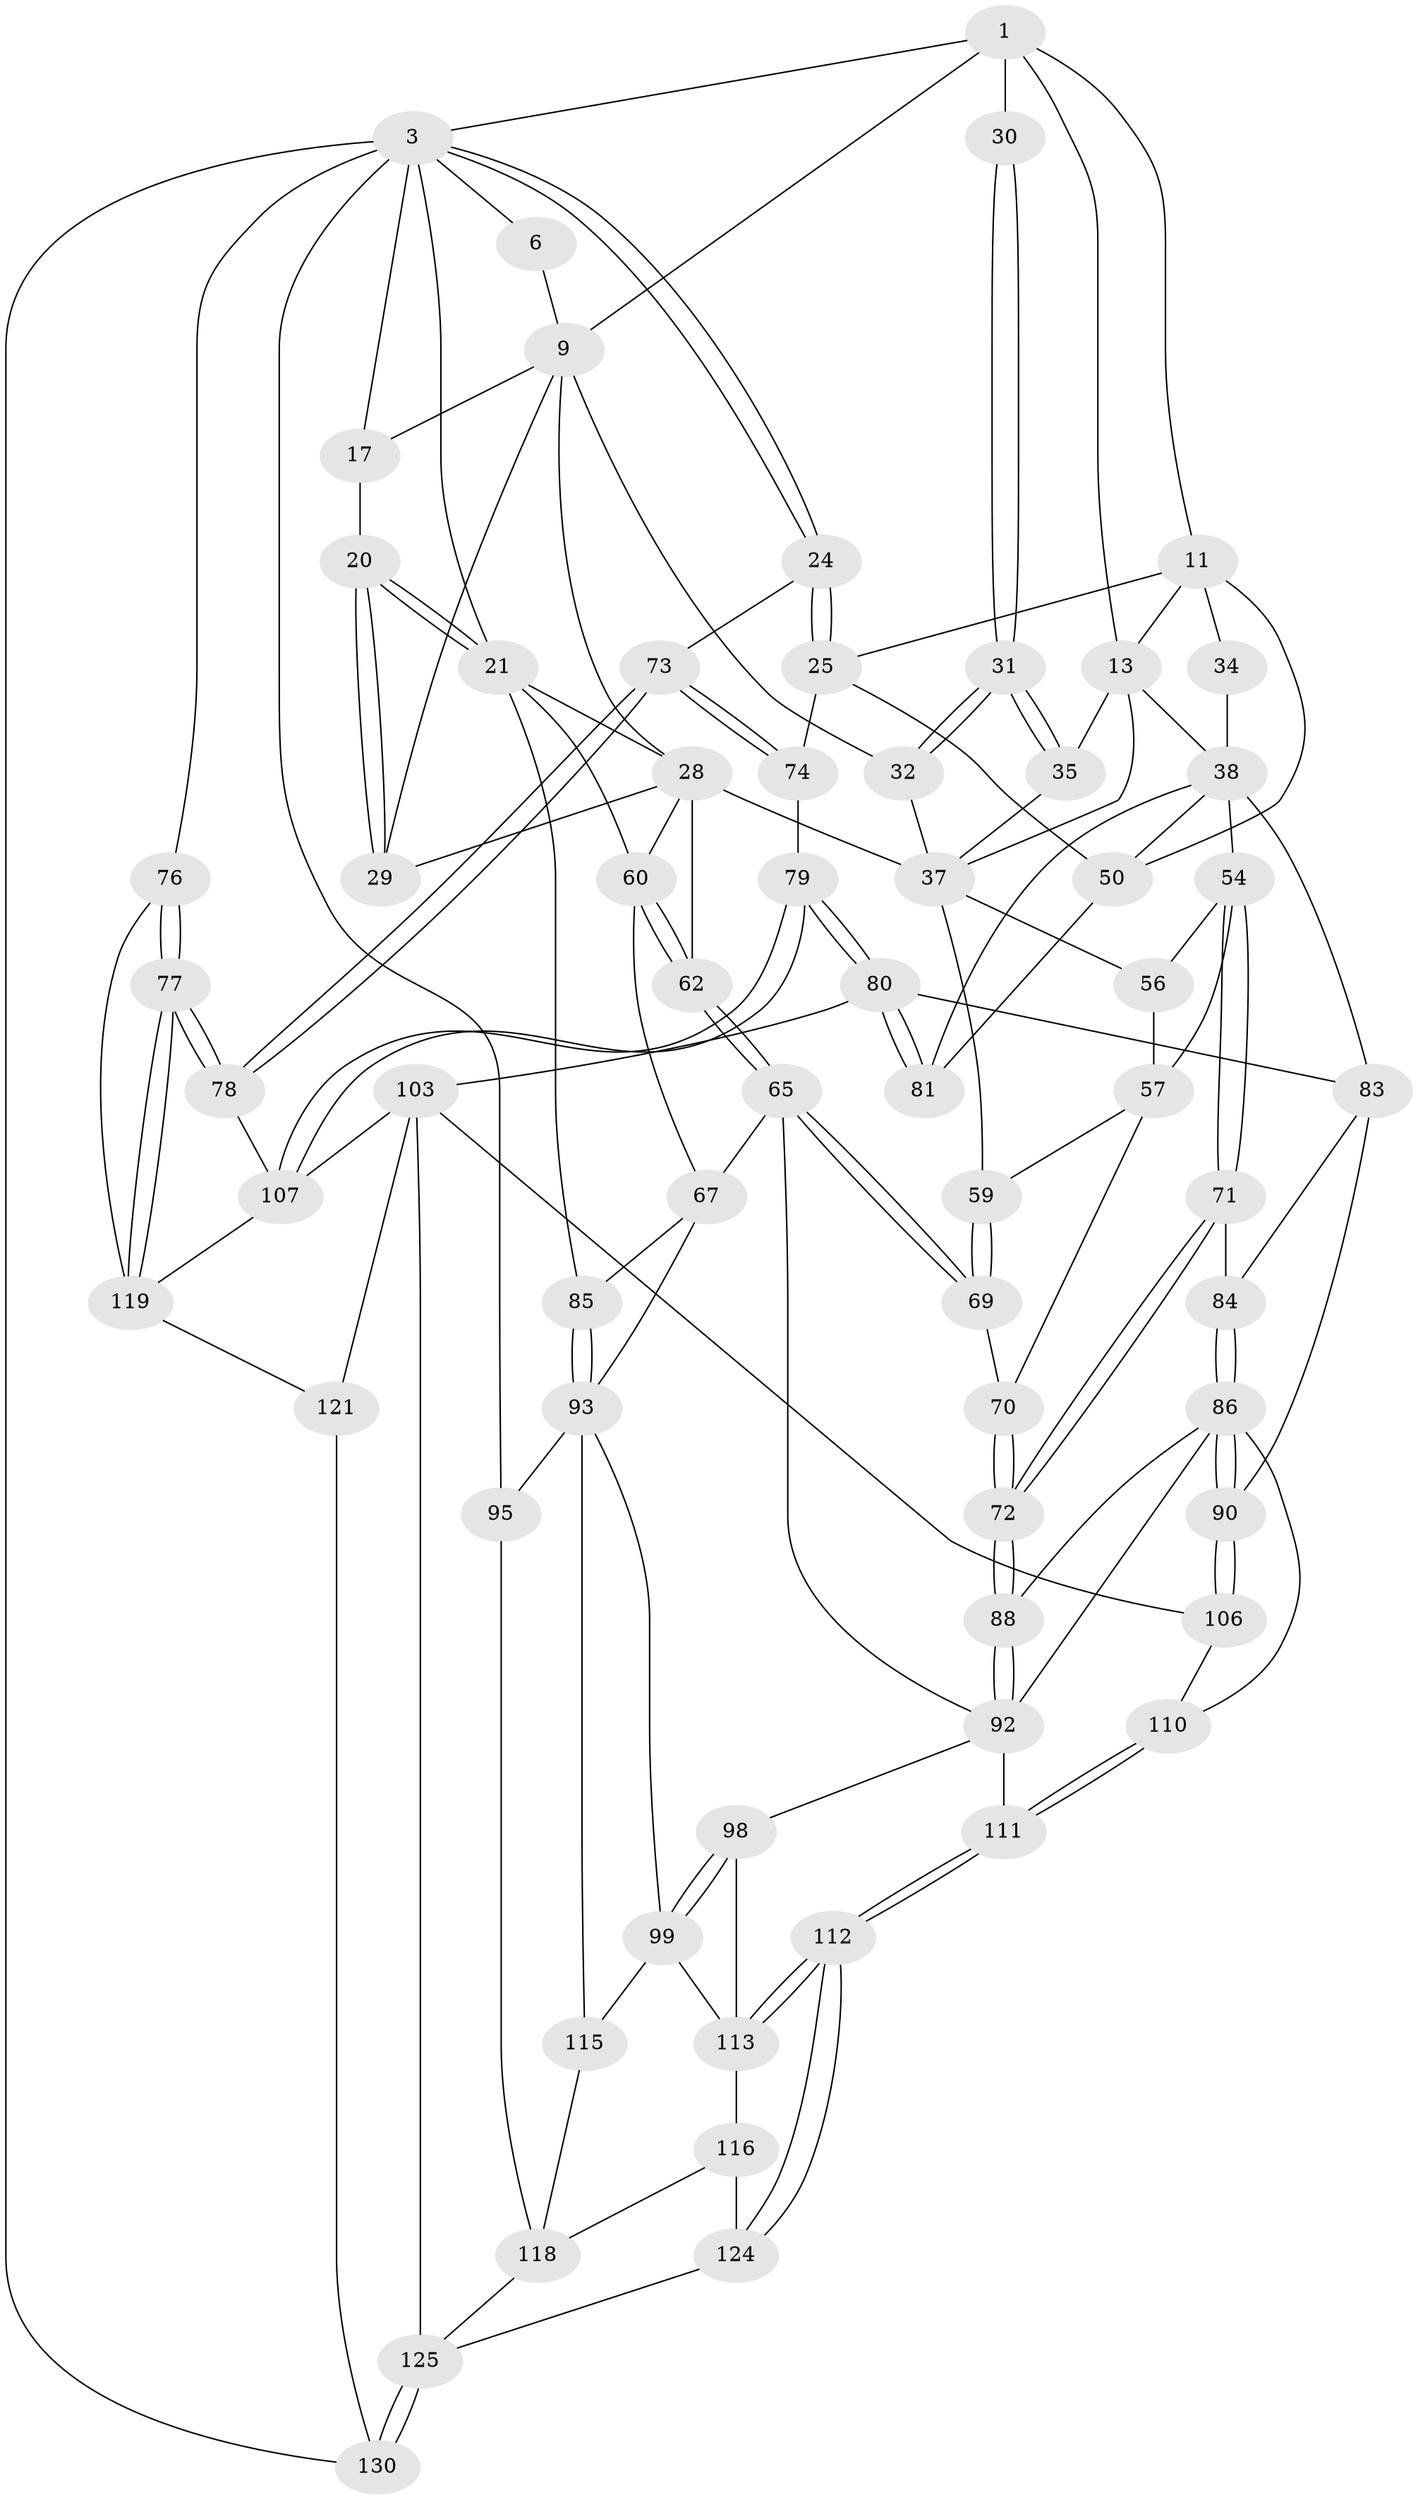 // original degree distribution, {3: 0.022388059701492536, 5: 0.4552238805970149, 6: 0.26119402985074625, 4: 0.26119402985074625}
// Generated by graph-tools (version 1.1) at 2025/16/03/09/25 04:16:59]
// undirected, 67 vertices, 157 edges
graph export_dot {
graph [start="1"]
  node [color=gray90,style=filled];
  1 [pos="+0.5029708000662156+0",super="+2+7"];
  3 [pos="+1+0",super="+4+75"];
  6 [pos="+0.31224393374587606+0"];
  9 [pos="+0.405242557531707+0.11035607203410375",super="+27+10"];
  11 [pos="+0.7674737074495808+0",super="+12+26"];
  13 [pos="+0.571768099439101+0.13355591976067485",super="+14+36"];
  17 [pos="+0.27677451489252247+0.11364507824887062",super="+18+19"];
  20 [pos="+0.13591343944089476+0.2186318019783242"];
  21 [pos="+0.12366750779590603+0.24478780490319937",super="+22"];
  24 [pos="+1+0",super="+51"];
  25 [pos="+0.9222497536578707+0.1983666806841091",super="+48"];
  28 [pos="+0.32741971732359726+0.24540794251502357",super="+42"];
  29 [pos="+0.2764028422061721+0.16796234687685002"];
  30 [pos="+0.45172092766271815+0.13864291143080834"];
  31 [pos="+0.4334123267206491+0.2584146190853173"];
  32 [pos="+0.4177445934876567+0.28225422690785235"];
  34 [pos="+0.7534781118184327+0.3022436167073762"];
  35 [pos="+0.5000907017932117+0.23900997426712592"];
  37 [pos="+0.5607434046956528+0.2647807022674229",super="+40"];
  38 [pos="+0.6719821096796842+0.3302888428107085",super="+52"];
  50 [pos="+0.8175245563794997+0.37277838214889314",super="+63"];
  54 [pos="+0.5799688296823389+0.4498210187441696",super="+55"];
  56 [pos="+0.4805462726602568+0.35290444391630266"];
  57 [pos="+0.471915129758003+0.46734836363574733",super="+58"];
  59 [pos="+0.37800958847950955+0.41648932540913264"];
  60 [pos="+0.20158924053175614+0.3674070900896366",super="+61"];
  62 [pos="+0.20773044612510266+0.3739779823897645"];
  65 [pos="+0.2573717690551668+0.5466157005292933",super="+66"];
  67 [pos="+0.18773200134375204+0.5961492735416882",super="+68"];
  69 [pos="+0.3399750087859083+0.49987640007905987"];
  70 [pos="+0.4518645750529763+0.5711291681011693"];
  71 [pos="+0.5632545191655558+0.516597253973485"];
  72 [pos="+0.4540856453941001+0.5751965228526478"];
  73 [pos="+1+0.513966331211173"];
  74 [pos="+0.9213789420678488+0.4691687978180484"];
  76 [pos="+1+1"];
  77 [pos="+1+0.8746205265027"];
  78 [pos="+1+0.5710007090319372"];
  79 [pos="+0.8215569480333341+0.6042265067151131"];
  80 [pos="+0.7589135940664153+0.600582725223264",super="+91"];
  81 [pos="+0.7314525657254957+0.5662236181675434"];
  83 [pos="+0.6071525454189817+0.5813789153761207",super="+89"];
  84 [pos="+0.5880757014374798+0.5748576340495118"];
  85 [pos="+0+0.4560343986257639"];
  86 [pos="+0.5662393803228636+0.5976450987165884",super="+87"];
  88 [pos="+0.4552779520404035+0.6139241307286035"];
  90 [pos="+0.5808367330320825+0.6958579737112808"];
  92 [pos="+0.2859289715541746+0.6042551280114561",super="+96"];
  93 [pos="+0+0.5834662591100117",super="+101+94"];
  95 [pos="+0+1"];
  98 [pos="+0.267187190367807+0.7345948757292055"];
  99 [pos="+0.19214560227240582+0.7417707827787811",super="+100"];
  103 [pos="+0.6898912920067259+0.7019772192233565",super="+104+109"];
  106 [pos="+0.558029076838873+0.7599229849200307"];
  107 [pos="+0.8685324394144105+0.7261593279691918",super="+108"];
  110 [pos="+0.46649398374129974+0.7480868109348983"];
  111 [pos="+0.43139664494067403+0.783212868929928"];
  112 [pos="+0.41630216601884534+0.8094665001090332"];
  113 [pos="+0.3171443854869621+0.7956770261010415",super="+114"];
  115 [pos="+0.09287317960509867+0.7867777864004747"];
  116 [pos="+0.23729785526088493+0.884741187308092",super="+117"];
  118 [pos="+0.2222935697496021+0.9151880762648854",super="+134"];
  119 [pos="+0.8820537095103976+0.7465870112501641",super="+120"];
  121 [pos="+0.8028609430162188+0.8714130472766669",super="+122"];
  124 [pos="+0.4096098083147112+0.837225273462514",super="+128"];
  125 [pos="+0.5418743226584976+1",super="+126"];
  130 [pos="+0.6835771787843927+1"];
  1 -- 3;
  1 -- 11;
  1 -- 13;
  1 -- 9;
  1 -- 30 [weight=2];
  3 -- 24;
  3 -- 24;
  3 -- 6;
  3 -- 95 [weight=2];
  3 -- 17;
  3 -- 130;
  3 -- 76;
  3 -- 21;
  6 -- 9;
  9 -- 32;
  9 -- 28;
  9 -- 29;
  9 -- 17;
  11 -- 34 [weight=2];
  11 -- 13;
  11 -- 25;
  11 -- 50;
  13 -- 35;
  13 -- 37 [weight=2];
  13 -- 38 [weight=2];
  17 -- 20;
  20 -- 21;
  20 -- 21;
  20 -- 29;
  20 -- 29;
  21 -- 85;
  21 -- 60;
  21 -- 28;
  24 -- 25 [weight=2];
  24 -- 25;
  24 -- 73;
  25 -- 50;
  25 -- 74;
  28 -- 29;
  28 -- 62;
  28 -- 60;
  28 -- 37;
  30 -- 31;
  30 -- 31;
  31 -- 32;
  31 -- 32;
  31 -- 35;
  31 -- 35;
  32 -- 37;
  34 -- 38;
  35 -- 37;
  37 -- 56;
  37 -- 59;
  38 -- 81;
  38 -- 50;
  38 -- 83;
  38 -- 54;
  50 -- 81;
  54 -- 71;
  54 -- 71;
  54 -- 56;
  54 -- 57;
  56 -- 57;
  57 -- 59;
  57 -- 70;
  59 -- 69;
  59 -- 69;
  60 -- 62;
  60 -- 62;
  60 -- 67;
  62 -- 65;
  62 -- 65;
  65 -- 69;
  65 -- 69;
  65 -- 67;
  65 -- 92;
  67 -- 93;
  67 -- 85;
  69 -- 70;
  70 -- 72;
  70 -- 72;
  71 -- 72;
  71 -- 72;
  71 -- 84;
  72 -- 88;
  72 -- 88;
  73 -- 74;
  73 -- 74;
  73 -- 78;
  73 -- 78;
  74 -- 79;
  76 -- 77;
  76 -- 77;
  76 -- 119;
  77 -- 78;
  77 -- 78;
  77 -- 119;
  77 -- 119;
  78 -- 107;
  79 -- 80;
  79 -- 80;
  79 -- 107;
  79 -- 107;
  80 -- 81;
  80 -- 81;
  80 -- 83;
  80 -- 103;
  83 -- 84;
  83 -- 90;
  84 -- 86;
  84 -- 86;
  85 -- 93;
  85 -- 93;
  86 -- 90;
  86 -- 90;
  86 -- 88;
  86 -- 110;
  86 -- 92;
  88 -- 92;
  88 -- 92;
  90 -- 106;
  90 -- 106;
  92 -- 98;
  92 -- 111;
  93 -- 115;
  93 -- 95;
  93 -- 99;
  95 -- 118;
  98 -- 99;
  98 -- 99;
  98 -- 113;
  99 -- 115;
  99 -- 113;
  103 -- 106;
  103 -- 125;
  103 -- 107;
  103 -- 121 [weight=2];
  106 -- 110;
  107 -- 119;
  110 -- 111;
  110 -- 111;
  111 -- 112;
  111 -- 112;
  112 -- 113;
  112 -- 113;
  112 -- 124;
  112 -- 124;
  113 -- 116;
  115 -- 118;
  116 -- 124 [weight=2];
  116 -- 118;
  118 -- 125;
  119 -- 121;
  121 -- 130;
  124 -- 125;
  125 -- 130;
  125 -- 130;
}

